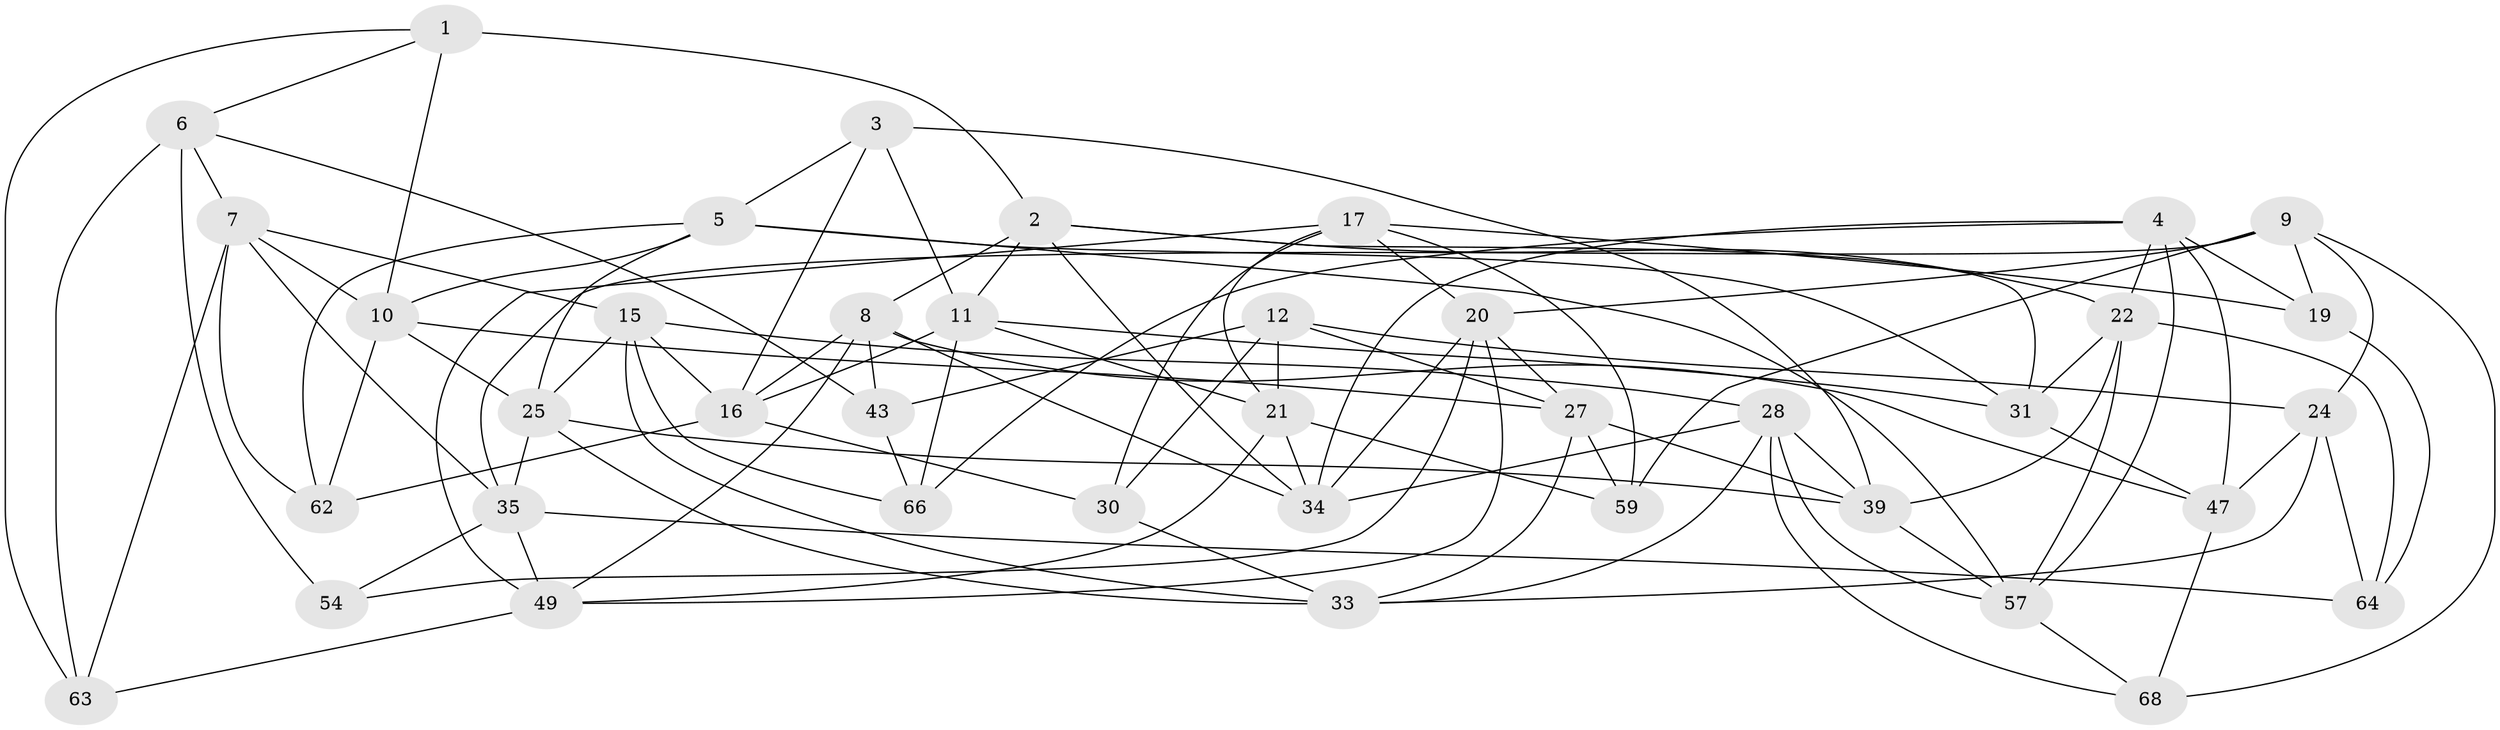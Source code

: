 // original degree distribution, {4: 1.0}
// Generated by graph-tools (version 1.1) at 2025/11/02/27/25 16:11:47]
// undirected, 40 vertices, 105 edges
graph export_dot {
graph [start="1"]
  node [color=gray90,style=filled];
  1;
  2 [super="+29"];
  3;
  4 [super="+13"];
  5 [super="+46"];
  6 [super="+37"];
  7 [super="+14"];
  8 [super="+50"];
  9 [super="+61"];
  10 [super="+53"];
  11 [super="+38"];
  12 [super="+40"];
  15 [super="+18"];
  16 [super="+51"];
  17 [super="+55"];
  19;
  20 [super="+45"];
  21 [super="+42"];
  22 [super="+23"];
  24 [super="+58"];
  25 [super="+26"];
  27 [super="+44"];
  28 [super="+32"];
  30;
  31 [super="+60"];
  33 [super="+52"];
  34 [super="+36"];
  35 [super="+56"];
  39 [super="+41"];
  43;
  47 [super="+48"];
  49 [super="+65"];
  54;
  57 [super="+67"];
  59;
  62;
  63;
  64;
  66;
  68;
  1 -- 10;
  1 -- 6;
  1 -- 63;
  1 -- 2;
  2 -- 11;
  2 -- 34;
  2 -- 31;
  2 -- 8;
  2 -- 22;
  3 -- 39;
  3 -- 16;
  3 -- 11;
  3 -- 5;
  4 -- 19;
  4 -- 66;
  4 -- 22;
  4 -- 57;
  4 -- 47;
  4 -- 34;
  5 -- 62;
  5 -- 25;
  5 -- 57;
  5 -- 10;
  5 -- 31;
  6 -- 54 [weight=2];
  6 -- 43;
  6 -- 63;
  6 -- 7;
  7 -- 62;
  7 -- 63;
  7 -- 10;
  7 -- 35;
  7 -- 15;
  8 -- 16;
  8 -- 43;
  8 -- 49;
  8 -- 34;
  8 -- 47;
  9 -- 20;
  9 -- 35;
  9 -- 59;
  9 -- 19;
  9 -- 68;
  9 -- 24;
  10 -- 62;
  10 -- 27;
  10 -- 25;
  11 -- 16;
  11 -- 66;
  11 -- 31;
  11 -- 21;
  12 -- 21;
  12 -- 24 [weight=2];
  12 -- 27;
  12 -- 43;
  12 -- 30;
  15 -- 16;
  15 -- 28;
  15 -- 25;
  15 -- 66;
  15 -- 33;
  16 -- 62;
  16 -- 30;
  17 -- 59;
  17 -- 30;
  17 -- 49;
  17 -- 19;
  17 -- 20;
  17 -- 21;
  19 -- 64;
  20 -- 54;
  20 -- 49;
  20 -- 34;
  20 -- 27;
  21 -- 49;
  21 -- 59;
  21 -- 34;
  22 -- 64;
  22 -- 57;
  22 -- 31;
  22 -- 39;
  24 -- 64;
  24 -- 33;
  24 -- 47;
  25 -- 33;
  25 -- 35;
  25 -- 39;
  27 -- 59;
  27 -- 33;
  27 -- 39;
  28 -- 57;
  28 -- 39;
  28 -- 68;
  28 -- 33;
  28 -- 34;
  30 -- 33;
  31 -- 47 [weight=2];
  35 -- 64;
  35 -- 49;
  35 -- 54;
  39 -- 57;
  43 -- 66;
  47 -- 68;
  49 -- 63;
  57 -- 68;
}
